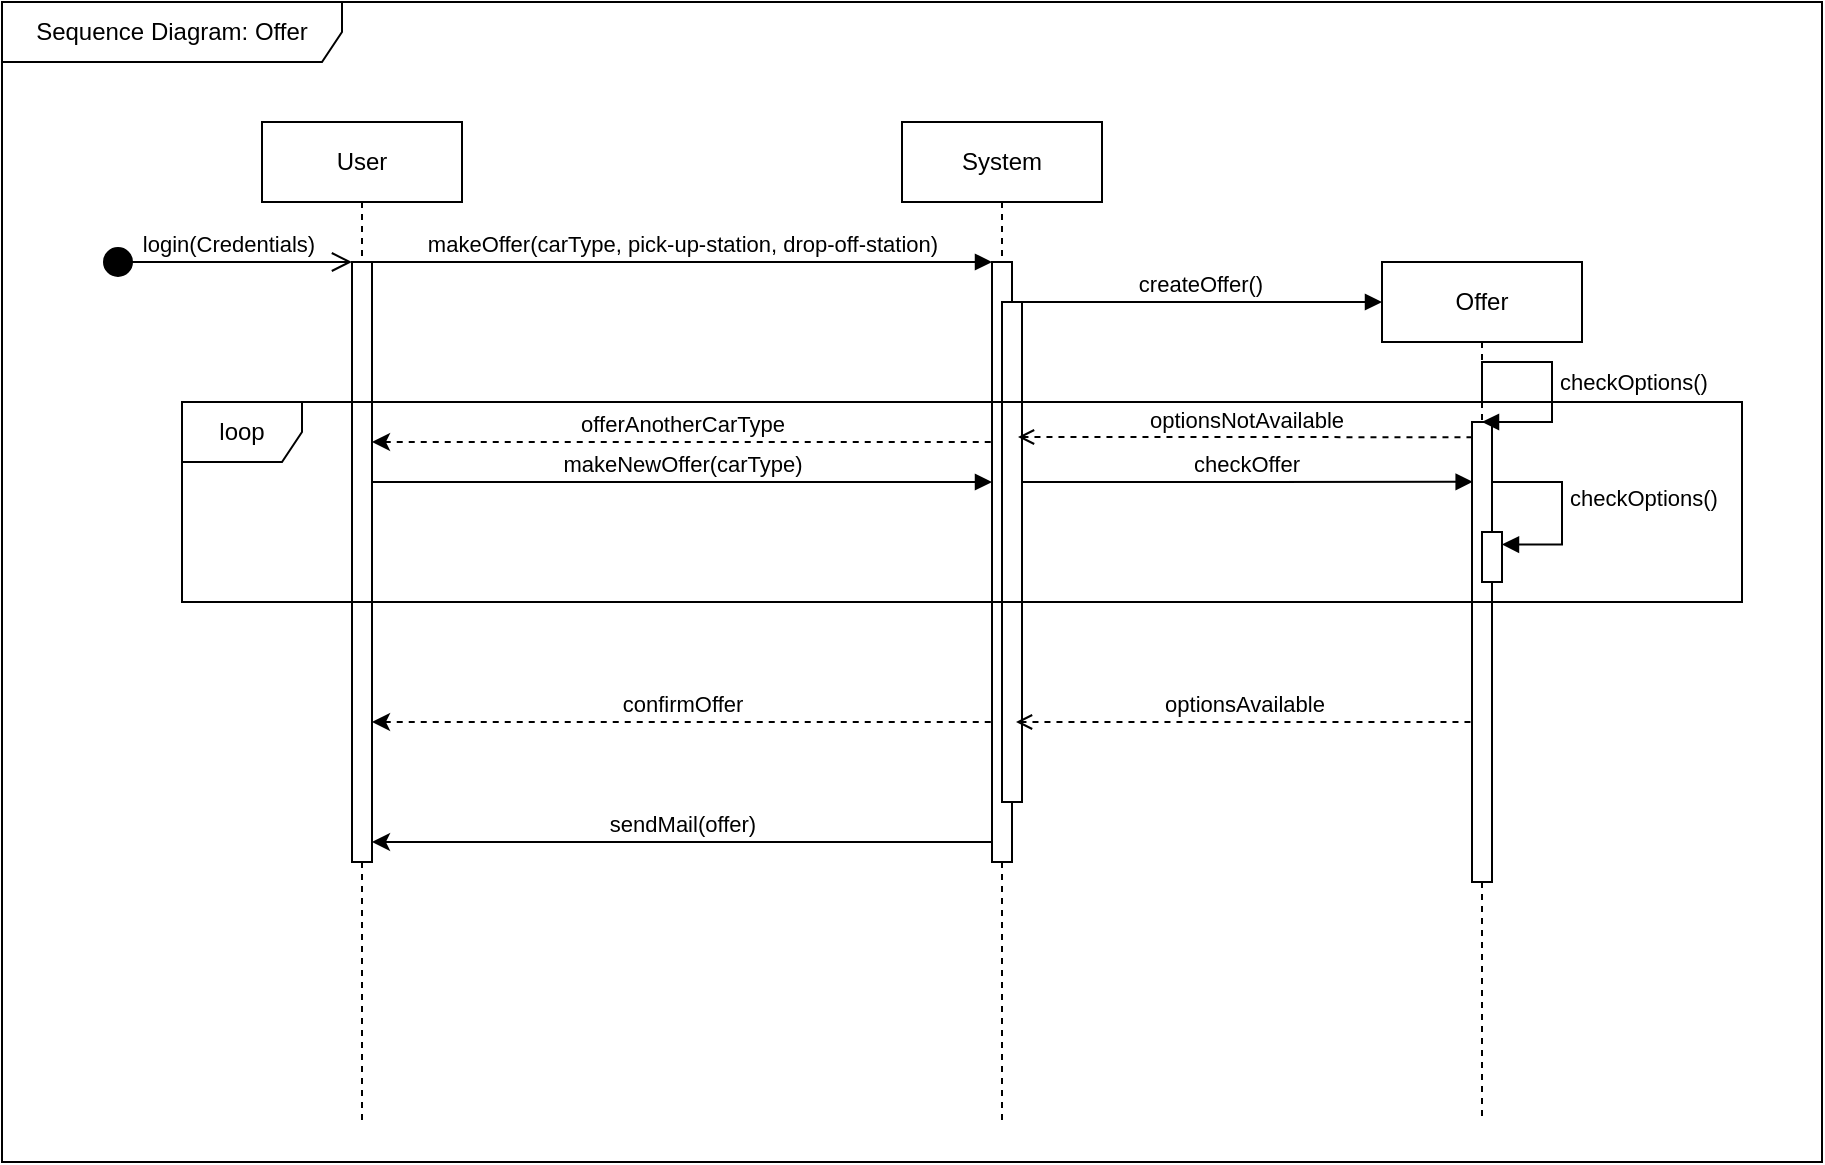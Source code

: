 <mxfile version="25.0.2">
  <diagram name="Seite-1" id="6LRnauXFYU12BWlSwF9J">
    <mxGraphModel dx="1395" dy="703" grid="1" gridSize="10" guides="1" tooltips="1" connect="1" arrows="1" fold="1" page="1" pageScale="1" pageWidth="827" pageHeight="1169" math="0" shadow="0">
      <root>
        <mxCell id="0" />
        <mxCell id="1" parent="0" />
        <mxCell id="-Ty5Zn1_q2FnC41AUKoy-1" value="User" style="shape=umlLifeline;perimeter=lifelinePerimeter;whiteSpace=wrap;html=1;container=1;dropTarget=0;collapsible=0;recursiveResize=0;outlineConnect=0;portConstraint=eastwest;newEdgeStyle={&quot;edgeStyle&quot;:&quot;elbowEdgeStyle&quot;,&quot;elbow&quot;:&quot;vertical&quot;,&quot;curved&quot;:0,&quot;rounded&quot;:0};" parent="1" vertex="1">
          <mxGeometry x="130" y="100" width="100" height="500" as="geometry" />
        </mxCell>
        <mxCell id="YEBZw1DJ5ywi8aQ_yMsV-2" value="" style="html=1;points=[[0,0,0,0,5],[0,1,0,0,-5],[1,0,0,0,5],[1,1,0,0,-5]];perimeter=orthogonalPerimeter;outlineConnect=0;targetShapes=umlLifeline;portConstraint=eastwest;newEdgeStyle={&quot;curved&quot;:0,&quot;rounded&quot;:0};" parent="-Ty5Zn1_q2FnC41AUKoy-1" vertex="1">
          <mxGeometry x="45" y="70" width="10" height="300" as="geometry" />
        </mxCell>
        <mxCell id="-Ty5Zn1_q2FnC41AUKoy-2" value="System" style="shape=umlLifeline;perimeter=lifelinePerimeter;whiteSpace=wrap;html=1;container=1;dropTarget=0;collapsible=0;recursiveResize=0;outlineConnect=0;portConstraint=eastwest;newEdgeStyle={&quot;edgeStyle&quot;:&quot;elbowEdgeStyle&quot;,&quot;elbow&quot;:&quot;vertical&quot;,&quot;curved&quot;:0,&quot;rounded&quot;:0};" parent="1" vertex="1">
          <mxGeometry x="450" y="100" width="100" height="500" as="geometry" />
        </mxCell>
        <mxCell id="YEBZw1DJ5ywi8aQ_yMsV-4" value="" style="html=1;points=[[0,0,0,0,5],[0,1,0,0,-5],[1,0,0,0,5],[1,1,0,0,-5]];perimeter=orthogonalPerimeter;outlineConnect=0;targetShapes=umlLifeline;portConstraint=eastwest;newEdgeStyle={&quot;curved&quot;:0,&quot;rounded&quot;:0};" parent="-Ty5Zn1_q2FnC41AUKoy-2" vertex="1">
          <mxGeometry x="45" y="70" width="10" height="300" as="geometry" />
        </mxCell>
        <mxCell id="YEBZw1DJ5ywi8aQ_yMsV-1" value="login(Credentials)" style="html=1;verticalAlign=bottom;startArrow=circle;startFill=1;endArrow=open;startSize=6;endSize=8;curved=0;rounded=0;" parent="1" target="YEBZw1DJ5ywi8aQ_yMsV-2" edge="1">
          <mxGeometry width="80" relative="1" as="geometry">
            <mxPoint x="50" y="170" as="sourcePoint" />
            <mxPoint x="150" y="170" as="targetPoint" />
          </mxGeometry>
        </mxCell>
        <mxCell id="YEBZw1DJ5ywi8aQ_yMsV-3" value="makeOffer(carType, pick-up-station, drop-off-station)" style="html=1;verticalAlign=bottom;endArrow=block;curved=0;rounded=0;exitX=1;exitY=0;exitDx=0;exitDy=5;exitPerimeter=0;" parent="1" edge="1">
          <mxGeometry width="80" relative="1" as="geometry">
            <mxPoint x="185" y="170" as="sourcePoint" />
            <mxPoint x="495" y="170" as="targetPoint" />
            <mxPoint as="offset" />
          </mxGeometry>
        </mxCell>
        <mxCell id="YEBZw1DJ5ywi8aQ_yMsV-5" value="Offer" style="shape=umlLifeline;perimeter=lifelinePerimeter;whiteSpace=wrap;html=1;container=1;dropTarget=0;collapsible=0;recursiveResize=0;outlineConnect=0;portConstraint=eastwest;newEdgeStyle={&quot;curved&quot;:0,&quot;rounded&quot;:0};" parent="1" vertex="1">
          <mxGeometry x="690" y="170" width="100" height="430" as="geometry" />
        </mxCell>
        <mxCell id="YEBZw1DJ5ywi8aQ_yMsV-7" value="" style="rounded=0;whiteSpace=wrap;html=1;" parent="1" vertex="1">
          <mxGeometry x="500" y="190" width="10" height="250" as="geometry" />
        </mxCell>
        <mxCell id="YEBZw1DJ5ywi8aQ_yMsV-8" value="createOffer()" style="html=1;verticalAlign=bottom;endArrow=block;curved=0;rounded=0;exitX=0.75;exitY=0;exitDx=0;exitDy=0;" parent="1" source="YEBZw1DJ5ywi8aQ_yMsV-7" edge="1">
          <mxGeometry width="80" relative="1" as="geometry">
            <mxPoint x="590" y="190" as="sourcePoint" />
            <mxPoint x="690" y="190" as="targetPoint" />
          </mxGeometry>
        </mxCell>
        <mxCell id="YEBZw1DJ5ywi8aQ_yMsV-10" value="" style="rounded=0;whiteSpace=wrap;html=1;strokeColor=default;" parent="1" vertex="1">
          <mxGeometry x="735" y="250" width="10" height="230" as="geometry" />
        </mxCell>
        <mxCell id="YEBZw1DJ5ywi8aQ_yMsV-12" value="checkOptions()" style="html=1;align=left;spacingLeft=2;endArrow=block;rounded=0;edgeStyle=orthogonalEdgeStyle;curved=0;rounded=0;exitX=0.5;exitY=0.167;exitDx=0;exitDy=0;exitPerimeter=0;entryX=0.5;entryY=0;entryDx=0;entryDy=0;" parent="1" source="YEBZw1DJ5ywi8aQ_yMsV-5" target="YEBZw1DJ5ywi8aQ_yMsV-10" edge="1">
          <mxGeometry x="0.097" relative="1" as="geometry">
            <mxPoint x="745" y="220" as="sourcePoint" />
            <Array as="points">
              <mxPoint x="775" y="220" />
              <mxPoint x="775" y="250" />
            </Array>
            <mxPoint x="750" y="250" as="targetPoint" />
            <mxPoint as="offset" />
          </mxGeometry>
        </mxCell>
        <mxCell id="YEBZw1DJ5ywi8aQ_yMsV-18" value="optionsNotAvailable" style="html=1;verticalAlign=bottom;endArrow=none;curved=0;rounded=0;entryX=0.086;entryY=0.033;entryDx=0;entryDy=0;exitX=0.8;exitY=0.27;exitDx=0;exitDy=0;exitPerimeter=0;entryPerimeter=0;dashed=1;startArrow=open;startFill=0;endFill=0;" parent="1" source="YEBZw1DJ5ywi8aQ_yMsV-7" target="YEBZw1DJ5ywi8aQ_yMsV-10" edge="1">
          <mxGeometry width="80" relative="1" as="geometry">
            <mxPoint x="590" y="270" as="sourcePoint" />
            <mxPoint x="670" y="270" as="targetPoint" />
          </mxGeometry>
        </mxCell>
        <mxCell id="YEBZw1DJ5ywi8aQ_yMsV-19" value="offerAnotherCarType" style="html=1;verticalAlign=bottom;endArrow=none;curved=0;rounded=0;startArrow=classic;startFill=1;endFill=0;dashed=1;" parent="1" edge="1">
          <mxGeometry width="80" relative="1" as="geometry">
            <mxPoint x="185" y="260" as="sourcePoint" />
            <mxPoint x="495" y="260" as="targetPoint" />
          </mxGeometry>
        </mxCell>
        <mxCell id="YEBZw1DJ5ywi8aQ_yMsV-22" value="optionsAvailable" style="html=1;verticalAlign=bottom;endArrow=none;curved=0;rounded=0;entryX=0.086;entryY=0.033;entryDx=0;entryDy=0;exitX=0.8;exitY=0.27;exitDx=0;exitDy=0;exitPerimeter=0;entryPerimeter=0;dashed=1;startArrow=open;startFill=0;endFill=0;" parent="1" edge="1">
          <mxGeometry width="80" relative="1" as="geometry">
            <mxPoint x="507" y="400" as="sourcePoint" />
            <mxPoint x="735" y="400" as="targetPoint" />
          </mxGeometry>
        </mxCell>
        <mxCell id="YEBZw1DJ5ywi8aQ_yMsV-23" value="confirmOffer" style="html=1;verticalAlign=bottom;endArrow=none;curved=0;rounded=0;startArrow=classic;startFill=1;endFill=0;dashed=1;" parent="1" edge="1">
          <mxGeometry width="80" relative="1" as="geometry">
            <mxPoint x="185" y="400" as="sourcePoint" />
            <mxPoint x="495" y="400" as="targetPoint" />
          </mxGeometry>
        </mxCell>
        <mxCell id="YEBZw1DJ5ywi8aQ_yMsV-24" value="makeNewOffer(carType)" style="html=1;verticalAlign=bottom;endArrow=block;curved=0;rounded=0;" parent="1" edge="1">
          <mxGeometry width="80" relative="1" as="geometry">
            <mxPoint x="185" y="280" as="sourcePoint" />
            <mxPoint x="495" y="280" as="targetPoint" />
          </mxGeometry>
        </mxCell>
        <mxCell id="YEBZw1DJ5ywi8aQ_yMsV-25" value="checkOffer" style="html=1;verticalAlign=bottom;endArrow=block;curved=0;rounded=0;entryX=0.033;entryY=0.13;entryDx=0;entryDy=0;entryPerimeter=0;" parent="1" target="YEBZw1DJ5ywi8aQ_yMsV-10" edge="1">
          <mxGeometry width="80" relative="1" as="geometry">
            <mxPoint x="510" y="280" as="sourcePoint" />
            <mxPoint x="730" y="280" as="targetPoint" />
          </mxGeometry>
        </mxCell>
        <mxCell id="YEBZw1DJ5ywi8aQ_yMsV-26" value="checkOptions()" style="html=1;align=left;spacingLeft=2;endArrow=block;rounded=0;edgeStyle=orthogonalEdgeStyle;curved=0;rounded=0;exitX=0.5;exitY=0.167;exitDx=0;exitDy=0;exitPerimeter=0;entryX=1;entryY=0.25;entryDx=0;entryDy=0;" parent="1" target="YEBZw1DJ5ywi8aQ_yMsV-27" edge="1">
          <mxGeometry x="0.097" relative="1" as="geometry">
            <mxPoint x="745" y="302" as="sourcePoint" />
            <Array as="points">
              <mxPoint x="745" y="280" />
              <mxPoint x="780" y="280" />
              <mxPoint x="780" y="311" />
            </Array>
            <mxPoint x="770" y="310" as="targetPoint" />
            <mxPoint as="offset" />
          </mxGeometry>
        </mxCell>
        <mxCell id="YEBZw1DJ5ywi8aQ_yMsV-27" value="" style="rounded=0;whiteSpace=wrap;html=1;" parent="1" vertex="1">
          <mxGeometry x="740" y="305" width="10" height="25" as="geometry" />
        </mxCell>
        <mxCell id="YEBZw1DJ5ywi8aQ_yMsV-28" value="sendMail(offer)" style="html=1;verticalAlign=bottom;endArrow=none;curved=0;rounded=0;endFill=0;startArrow=classic;startFill=1;" parent="1" edge="1">
          <mxGeometry width="80" relative="1" as="geometry">
            <mxPoint x="185" y="460" as="sourcePoint" />
            <mxPoint x="495" y="460" as="targetPoint" />
          </mxGeometry>
        </mxCell>
        <mxCell id="YEBZw1DJ5ywi8aQ_yMsV-29" value="loop" style="shape=umlFrame;whiteSpace=wrap;html=1;pointerEvents=0;" parent="1" vertex="1">
          <mxGeometry x="90" y="240" width="780" height="100" as="geometry" />
        </mxCell>
        <mxCell id="zGtg77_FCUyaPz4eEFbu-1" value="Sequence Diagram: Offer" style="shape=umlFrame;whiteSpace=wrap;html=1;pointerEvents=0;width=170;height=30;" vertex="1" parent="1">
          <mxGeometry y="40" width="910" height="580" as="geometry" />
        </mxCell>
      </root>
    </mxGraphModel>
  </diagram>
</mxfile>
